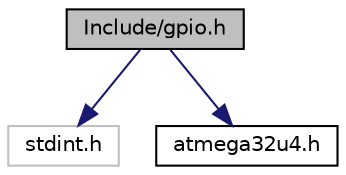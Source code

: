 digraph "Include/gpio.h"
{
 // LATEX_PDF_SIZE
  edge [fontname="Helvetica",fontsize="10",labelfontname="Helvetica",labelfontsize="10"];
  node [fontname="Helvetica",fontsize="10",shape=record];
  Node0 [label="Include/gpio.h",height=0.2,width=0.4,color="black", fillcolor="grey75", style="filled", fontcolor="black",tooltip="A template of GPIO library for AVR - Atmega32U4."];
  Node0 -> Node1 [color="midnightblue",fontsize="10",style="solid",fontname="Helvetica"];
  Node1 [label="stdint.h",height=0.2,width=0.4,color="grey75", fillcolor="white", style="filled",tooltip=" "];
  Node0 -> Node2 [color="midnightblue",fontsize="10",style="solid",fontname="Helvetica"];
  Node2 [label="atmega32u4.h",height=0.2,width=0.4,color="black", fillcolor="white", style="filled",URL="$atmega32u4_8h_source.html",tooltip=" "];
}
